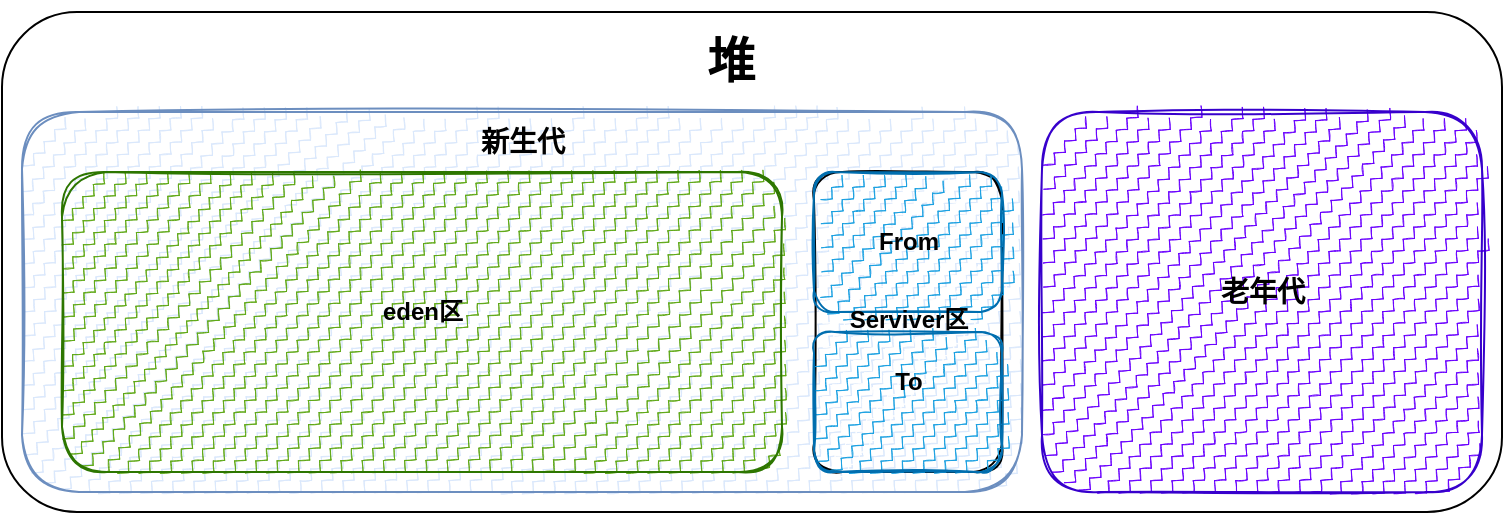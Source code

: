<mxfile version="15.9.6" type="github">
  <diagram id="lnhnSE5hxXRS0DGwEQuF" name="Page-1">
    <mxGraphModel dx="1422" dy="762" grid="1" gridSize="10" guides="1" tooltips="1" connect="1" arrows="1" fold="1" page="1" pageScale="1" pageWidth="827" pageHeight="1169" math="0" shadow="0">
      <root>
        <mxCell id="0" />
        <mxCell id="1" parent="0" />
        <mxCell id="hjzQI-OqMZe8Pcpz7Bgd-1" value="" style="rounded=1;whiteSpace=wrap;html=1;" vertex="1" parent="1">
          <mxGeometry x="50" y="120" width="750" height="250" as="geometry" />
        </mxCell>
        <mxCell id="hjzQI-OqMZe8Pcpz7Bgd-2" value="" style="rounded=1;whiteSpace=wrap;html=1;fillColor=#dae8fc;strokeColor=#6c8ebf;sketch=1;fillStyle=zigzag-line;" vertex="1" parent="1">
          <mxGeometry x="60" y="170" width="500" height="190" as="geometry" />
        </mxCell>
        <mxCell id="hjzQI-OqMZe8Pcpz7Bgd-3" value="" style="rounded=1;whiteSpace=wrap;html=1;sketch=1;fillColor=#6a00ff;strokeColor=#3700CC;fillStyle=zigzag-line;fontColor=#ffffff;" vertex="1" parent="1">
          <mxGeometry x="570" y="170" width="220" height="190" as="geometry" />
        </mxCell>
        <mxCell id="hjzQI-OqMZe8Pcpz7Bgd-4" value="&lt;h1&gt;堆&lt;/h1&gt;" style="text;html=1;align=center;verticalAlign=middle;resizable=0;points=[];autosize=1;strokeColor=none;fillColor=none;rotation=0;" vertex="1" parent="1">
          <mxGeometry x="394" y="120" width="40" height="50" as="geometry" />
        </mxCell>
        <mxCell id="hjzQI-OqMZe8Pcpz7Bgd-7" value="" style="rounded=1;whiteSpace=wrap;html=1;sketch=1;fillStyle=zigzag-line;fillColor=#60a917;strokeColor=#2D7600;fontColor=#ffffff;" vertex="1" parent="1">
          <mxGeometry x="80" y="200" width="360" height="150" as="geometry" />
        </mxCell>
        <mxCell id="hjzQI-OqMZe8Pcpz7Bgd-20" value="" style="rounded=1;whiteSpace=wrap;html=1;sketch=1;fillStyle=zigzag-line;shadow=0;" vertex="1" parent="1">
          <mxGeometry x="456" y="200" width="94" height="150" as="geometry" />
        </mxCell>
        <mxCell id="hjzQI-OqMZe8Pcpz7Bgd-9" value="" style="rounded=1;whiteSpace=wrap;html=1;sketch=1;fillStyle=zigzag-line;fillColor=#1ba1e2;fontColor=#ffffff;strokeColor=#006EAF;" vertex="1" parent="1">
          <mxGeometry x="456" y="280" width="94" height="70" as="geometry" />
        </mxCell>
        <mxCell id="hjzQI-OqMZe8Pcpz7Bgd-12" value="" style="rounded=1;whiteSpace=wrap;html=1;sketch=1;fillStyle=zigzag-line;fillColor=#1ba1e2;fontColor=#ffffff;strokeColor=#006EAF;" vertex="1" parent="1">
          <mxGeometry x="456" y="200" width="94" height="70" as="geometry" />
        </mxCell>
        <mxCell id="hjzQI-OqMZe8Pcpz7Bgd-13" value="&lt;h3&gt;新生代&lt;/h3&gt;" style="text;html=1;align=center;verticalAlign=middle;resizable=0;points=[];autosize=1;strokeColor=none;fillColor=none;" vertex="1" parent="1">
          <mxGeometry x="280" y="160" width="60" height="50" as="geometry" />
        </mxCell>
        <mxCell id="hjzQI-OqMZe8Pcpz7Bgd-14" value="&lt;h3&gt;老年代&lt;/h3&gt;" style="text;html=1;align=center;verticalAlign=middle;resizable=0;points=[];autosize=1;strokeColor=none;fillColor=none;" vertex="1" parent="1">
          <mxGeometry x="650" y="235" width="60" height="50" as="geometry" />
        </mxCell>
        <mxCell id="hjzQI-OqMZe8Pcpz7Bgd-15" value="&lt;h4&gt;eden区&lt;/h4&gt;" style="text;html=1;align=center;verticalAlign=middle;resizable=0;points=[];autosize=1;strokeColor=none;fillColor=none;" vertex="1" parent="1">
          <mxGeometry x="230" y="245" width="60" height="50" as="geometry" />
        </mxCell>
        <mxCell id="hjzQI-OqMZe8Pcpz7Bgd-16" value="&lt;h4&gt;From&lt;/h4&gt;" style="text;html=1;align=center;verticalAlign=middle;resizable=0;points=[];autosize=1;strokeColor=none;fillColor=none;" vertex="1" parent="1">
          <mxGeometry x="478" y="210" width="50" height="50" as="geometry" />
        </mxCell>
        <mxCell id="hjzQI-OqMZe8Pcpz7Bgd-17" value="&lt;h4&gt;To&lt;/h4&gt;" style="text;html=1;align=center;verticalAlign=middle;resizable=0;points=[];autosize=1;strokeColor=none;fillColor=none;" vertex="1" parent="1">
          <mxGeometry x="488" y="280" width="30" height="50" as="geometry" />
        </mxCell>
        <mxCell id="hjzQI-OqMZe8Pcpz7Bgd-18" value="&lt;h4&gt;Serviver区&lt;/h4&gt;" style="text;html=1;align=center;verticalAlign=middle;resizable=0;points=[];autosize=1;strokeColor=none;fillColor=none;" vertex="1" parent="1">
          <mxGeometry x="468" y="249" width="70" height="50" as="geometry" />
        </mxCell>
      </root>
    </mxGraphModel>
  </diagram>
</mxfile>
